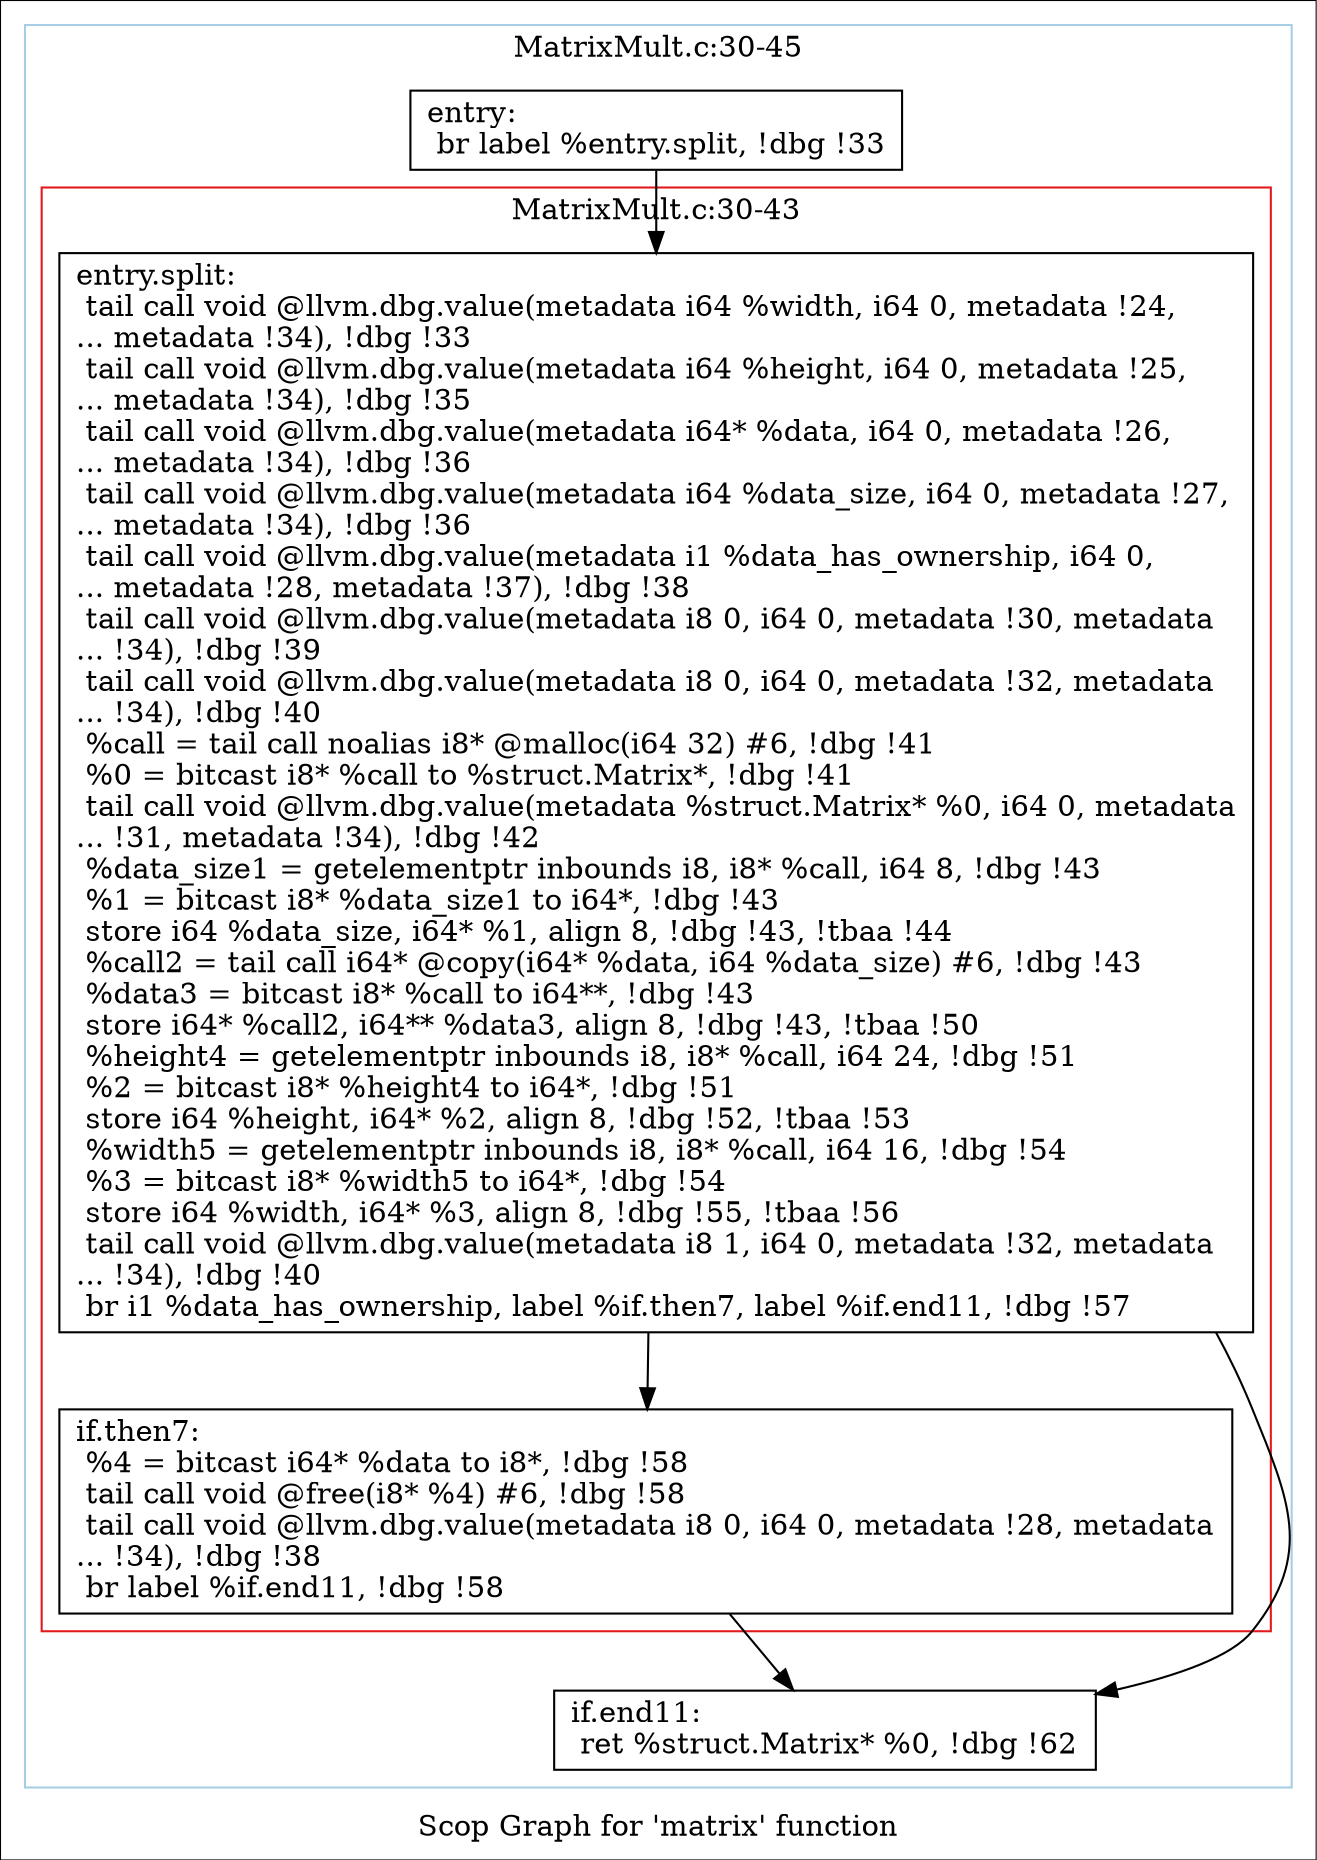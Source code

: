 digraph "Scop Graph for 'matrix' function" {
	label="Scop Graph for 'matrix' function";

	Node0xaac0ee0 [shape=record,label="{entry:\l  br label %entry.split, !dbg !33\l}"];
	Node0xaac0ee0 -> Node0xaadbe30;
	Node0xaadbe30 [shape=record,label="{entry.split:                                      \l  tail call void @llvm.dbg.value(metadata i64 %width, i64 0, metadata !24,\l... metadata !34), !dbg !33\l  tail call void @llvm.dbg.value(metadata i64 %height, i64 0, metadata !25,\l... metadata !34), !dbg !35\l  tail call void @llvm.dbg.value(metadata i64* %data, i64 0, metadata !26,\l... metadata !34), !dbg !36\l  tail call void @llvm.dbg.value(metadata i64 %data_size, i64 0, metadata !27,\l... metadata !34), !dbg !36\l  tail call void @llvm.dbg.value(metadata i1 %data_has_ownership, i64 0,\l... metadata !28, metadata !37), !dbg !38\l  tail call void @llvm.dbg.value(metadata i8 0, i64 0, metadata !30, metadata\l... !34), !dbg !39\l  tail call void @llvm.dbg.value(metadata i8 0, i64 0, metadata !32, metadata\l... !34), !dbg !40\l  %call = tail call noalias i8* @malloc(i64 32) #6, !dbg !41\l  %0 = bitcast i8* %call to %struct.Matrix*, !dbg !41\l  tail call void @llvm.dbg.value(metadata %struct.Matrix* %0, i64 0, metadata\l... !31, metadata !34), !dbg !42\l  %data_size1 = getelementptr inbounds i8, i8* %call, i64 8, !dbg !43\l  %1 = bitcast i8* %data_size1 to i64*, !dbg !43\l  store i64 %data_size, i64* %1, align 8, !dbg !43, !tbaa !44\l  %call2 = tail call i64* @copy(i64* %data, i64 %data_size) #6, !dbg !43\l  %data3 = bitcast i8* %call to i64**, !dbg !43\l  store i64* %call2, i64** %data3, align 8, !dbg !43, !tbaa !50\l  %height4 = getelementptr inbounds i8, i8* %call, i64 24, !dbg !51\l  %2 = bitcast i8* %height4 to i64*, !dbg !51\l  store i64 %height, i64* %2, align 8, !dbg !52, !tbaa !53\l  %width5 = getelementptr inbounds i8, i8* %call, i64 16, !dbg !54\l  %3 = bitcast i8* %width5 to i64*, !dbg !54\l  store i64 %width, i64* %3, align 8, !dbg !55, !tbaa !56\l  tail call void @llvm.dbg.value(metadata i8 1, i64 0, metadata !32, metadata\l... !34), !dbg !40\l  br i1 %data_has_ownership, label %if.then7, label %if.end11, !dbg !57\l}"];
	Node0xaadbe30 -> Node0xaac1300;
	Node0xaadbe30 -> Node0xaadb870;
	Node0xaac1300 [shape=record,label="{if.then7:                                         \l  %4 = bitcast i64* %data to i8*, !dbg !58\l  tail call void @free(i8* %4) #6, !dbg !58\l  tail call void @llvm.dbg.value(metadata i8 0, i64 0, metadata !28, metadata\l... !34), !dbg !38\l  br label %if.end11, !dbg !58\l}"];
	Node0xaac1300 -> Node0xaadb870;
	Node0xaadb870 [shape=record,label="{if.end11:                                         \l  ret %struct.Matrix* %0, !dbg !62\l}"];
	colorscheme = "paired12"
        subgraph cluster_0xab08470 {
          label = "MatrixMult.c:30-45
";
          style = solid;
          color = 1
          subgraph cluster_0xab07fc0 {
            label = "MatrixMult.c:30-43
";
            style = solid;
            color = 6
            Node0xaadbe30;
            Node0xaac1300;
          }
          Node0xaac0ee0;
          Node0xaadb870;
        }
}
